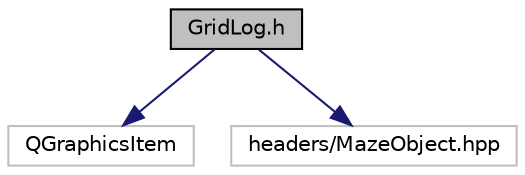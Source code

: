 digraph "GridLog.h"
{
 // LATEX_PDF_SIZE
  edge [fontname="Helvetica",fontsize="10",labelfontname="Helvetica",labelfontsize="10"];
  node [fontname="Helvetica",fontsize="10",shape=record];
  Node1 [label="GridLog.h",height=0.2,width=0.4,color="black", fillcolor="grey75", style="filled", fontcolor="black",tooltip="Header file for the GridLog class, which represents the game board log in a Pac-Man game."];
  Node1 -> Node2 [color="midnightblue",fontsize="10",style="solid",fontname="Helvetica"];
  Node2 [label="QGraphicsItem",height=0.2,width=0.4,color="grey75", fillcolor="white", style="filled",tooltip=" "];
  Node1 -> Node3 [color="midnightblue",fontsize="10",style="solid",fontname="Helvetica"];
  Node3 [label="headers/MazeObject.hpp",height=0.2,width=0.4,color="grey75", fillcolor="white", style="filled",tooltip=" "];
}
